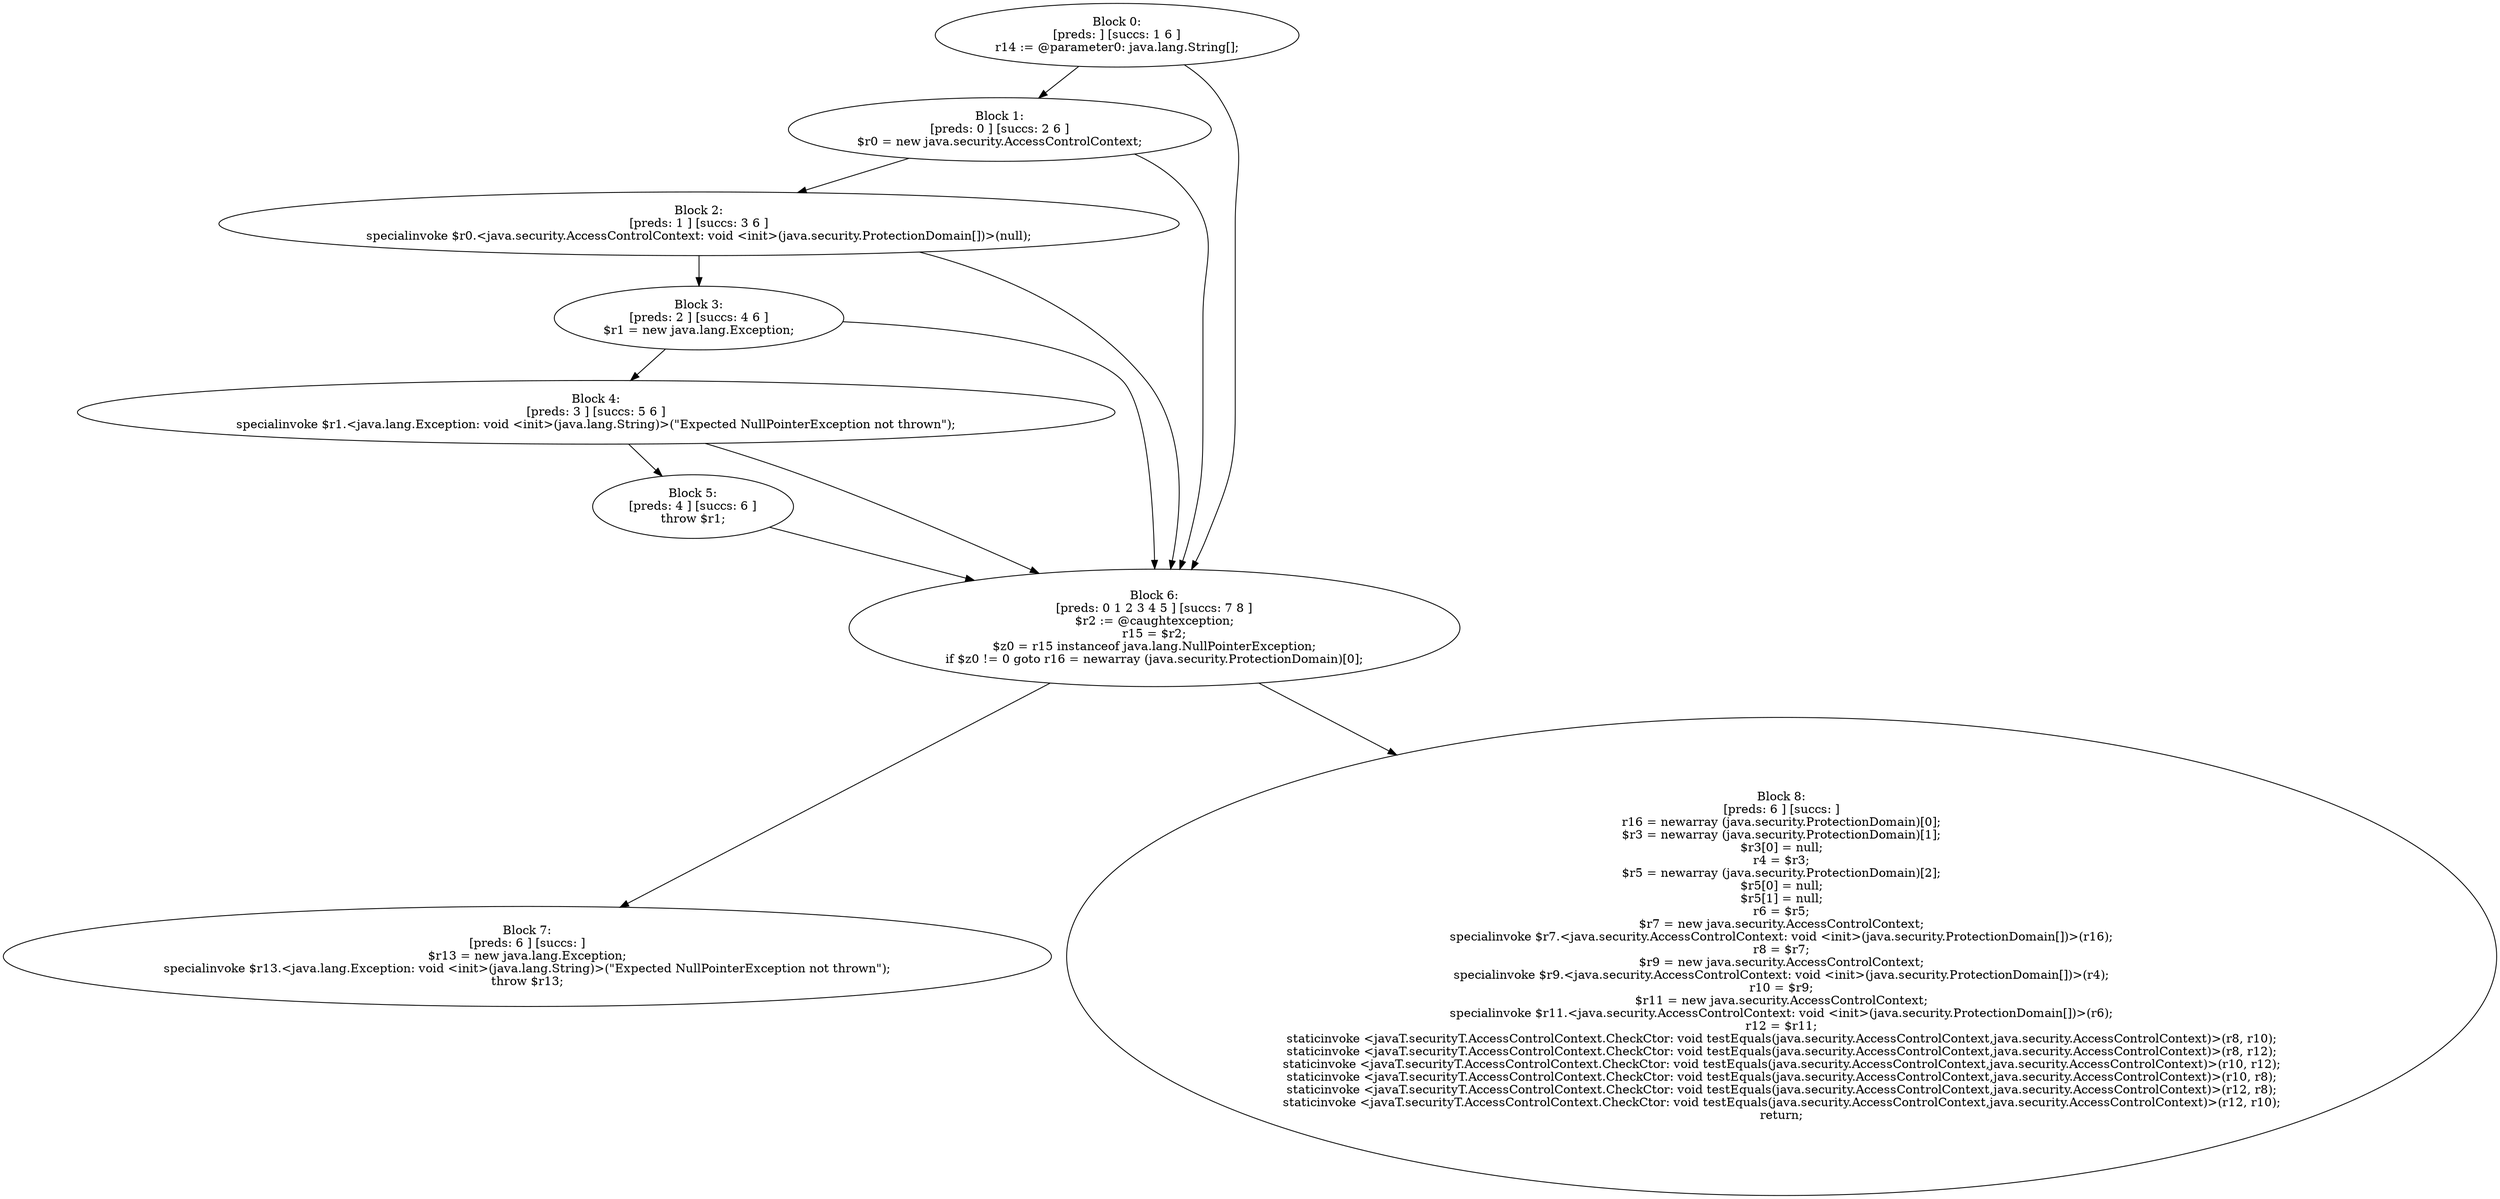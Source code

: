 digraph "unitGraph" {
    "Block 0:
[preds: ] [succs: 1 6 ]
r14 := @parameter0: java.lang.String[];
"
    "Block 1:
[preds: 0 ] [succs: 2 6 ]
$r0 = new java.security.AccessControlContext;
"
    "Block 2:
[preds: 1 ] [succs: 3 6 ]
specialinvoke $r0.<java.security.AccessControlContext: void <init>(java.security.ProtectionDomain[])>(null);
"
    "Block 3:
[preds: 2 ] [succs: 4 6 ]
$r1 = new java.lang.Exception;
"
    "Block 4:
[preds: 3 ] [succs: 5 6 ]
specialinvoke $r1.<java.lang.Exception: void <init>(java.lang.String)>(\"Expected NullPointerException not thrown\");
"
    "Block 5:
[preds: 4 ] [succs: 6 ]
throw $r1;
"
    "Block 6:
[preds: 0 1 2 3 4 5 ] [succs: 7 8 ]
$r2 := @caughtexception;
r15 = $r2;
$z0 = r15 instanceof java.lang.NullPointerException;
if $z0 != 0 goto r16 = newarray (java.security.ProtectionDomain)[0];
"
    "Block 7:
[preds: 6 ] [succs: ]
$r13 = new java.lang.Exception;
specialinvoke $r13.<java.lang.Exception: void <init>(java.lang.String)>(\"Expected NullPointerException not thrown\");
throw $r13;
"
    "Block 8:
[preds: 6 ] [succs: ]
r16 = newarray (java.security.ProtectionDomain)[0];
$r3 = newarray (java.security.ProtectionDomain)[1];
$r3[0] = null;
r4 = $r3;
$r5 = newarray (java.security.ProtectionDomain)[2];
$r5[0] = null;
$r5[1] = null;
r6 = $r5;
$r7 = new java.security.AccessControlContext;
specialinvoke $r7.<java.security.AccessControlContext: void <init>(java.security.ProtectionDomain[])>(r16);
r8 = $r7;
$r9 = new java.security.AccessControlContext;
specialinvoke $r9.<java.security.AccessControlContext: void <init>(java.security.ProtectionDomain[])>(r4);
r10 = $r9;
$r11 = new java.security.AccessControlContext;
specialinvoke $r11.<java.security.AccessControlContext: void <init>(java.security.ProtectionDomain[])>(r6);
r12 = $r11;
staticinvoke <javaT.securityT.AccessControlContext.CheckCtor: void testEquals(java.security.AccessControlContext,java.security.AccessControlContext)>(r8, r10);
staticinvoke <javaT.securityT.AccessControlContext.CheckCtor: void testEquals(java.security.AccessControlContext,java.security.AccessControlContext)>(r8, r12);
staticinvoke <javaT.securityT.AccessControlContext.CheckCtor: void testEquals(java.security.AccessControlContext,java.security.AccessControlContext)>(r10, r12);
staticinvoke <javaT.securityT.AccessControlContext.CheckCtor: void testEquals(java.security.AccessControlContext,java.security.AccessControlContext)>(r10, r8);
staticinvoke <javaT.securityT.AccessControlContext.CheckCtor: void testEquals(java.security.AccessControlContext,java.security.AccessControlContext)>(r12, r8);
staticinvoke <javaT.securityT.AccessControlContext.CheckCtor: void testEquals(java.security.AccessControlContext,java.security.AccessControlContext)>(r12, r10);
return;
"
    "Block 0:
[preds: ] [succs: 1 6 ]
r14 := @parameter0: java.lang.String[];
"->"Block 1:
[preds: 0 ] [succs: 2 6 ]
$r0 = new java.security.AccessControlContext;
";
    "Block 0:
[preds: ] [succs: 1 6 ]
r14 := @parameter0: java.lang.String[];
"->"Block 6:
[preds: 0 1 2 3 4 5 ] [succs: 7 8 ]
$r2 := @caughtexception;
r15 = $r2;
$z0 = r15 instanceof java.lang.NullPointerException;
if $z0 != 0 goto r16 = newarray (java.security.ProtectionDomain)[0];
";
    "Block 1:
[preds: 0 ] [succs: 2 6 ]
$r0 = new java.security.AccessControlContext;
"->"Block 2:
[preds: 1 ] [succs: 3 6 ]
specialinvoke $r0.<java.security.AccessControlContext: void <init>(java.security.ProtectionDomain[])>(null);
";
    "Block 1:
[preds: 0 ] [succs: 2 6 ]
$r0 = new java.security.AccessControlContext;
"->"Block 6:
[preds: 0 1 2 3 4 5 ] [succs: 7 8 ]
$r2 := @caughtexception;
r15 = $r2;
$z0 = r15 instanceof java.lang.NullPointerException;
if $z0 != 0 goto r16 = newarray (java.security.ProtectionDomain)[0];
";
    "Block 2:
[preds: 1 ] [succs: 3 6 ]
specialinvoke $r0.<java.security.AccessControlContext: void <init>(java.security.ProtectionDomain[])>(null);
"->"Block 3:
[preds: 2 ] [succs: 4 6 ]
$r1 = new java.lang.Exception;
";
    "Block 2:
[preds: 1 ] [succs: 3 6 ]
specialinvoke $r0.<java.security.AccessControlContext: void <init>(java.security.ProtectionDomain[])>(null);
"->"Block 6:
[preds: 0 1 2 3 4 5 ] [succs: 7 8 ]
$r2 := @caughtexception;
r15 = $r2;
$z0 = r15 instanceof java.lang.NullPointerException;
if $z0 != 0 goto r16 = newarray (java.security.ProtectionDomain)[0];
";
    "Block 3:
[preds: 2 ] [succs: 4 6 ]
$r1 = new java.lang.Exception;
"->"Block 4:
[preds: 3 ] [succs: 5 6 ]
specialinvoke $r1.<java.lang.Exception: void <init>(java.lang.String)>(\"Expected NullPointerException not thrown\");
";
    "Block 3:
[preds: 2 ] [succs: 4 6 ]
$r1 = new java.lang.Exception;
"->"Block 6:
[preds: 0 1 2 3 4 5 ] [succs: 7 8 ]
$r2 := @caughtexception;
r15 = $r2;
$z0 = r15 instanceof java.lang.NullPointerException;
if $z0 != 0 goto r16 = newarray (java.security.ProtectionDomain)[0];
";
    "Block 4:
[preds: 3 ] [succs: 5 6 ]
specialinvoke $r1.<java.lang.Exception: void <init>(java.lang.String)>(\"Expected NullPointerException not thrown\");
"->"Block 5:
[preds: 4 ] [succs: 6 ]
throw $r1;
";
    "Block 4:
[preds: 3 ] [succs: 5 6 ]
specialinvoke $r1.<java.lang.Exception: void <init>(java.lang.String)>(\"Expected NullPointerException not thrown\");
"->"Block 6:
[preds: 0 1 2 3 4 5 ] [succs: 7 8 ]
$r2 := @caughtexception;
r15 = $r2;
$z0 = r15 instanceof java.lang.NullPointerException;
if $z0 != 0 goto r16 = newarray (java.security.ProtectionDomain)[0];
";
    "Block 5:
[preds: 4 ] [succs: 6 ]
throw $r1;
"->"Block 6:
[preds: 0 1 2 3 4 5 ] [succs: 7 8 ]
$r2 := @caughtexception;
r15 = $r2;
$z0 = r15 instanceof java.lang.NullPointerException;
if $z0 != 0 goto r16 = newarray (java.security.ProtectionDomain)[0];
";
    "Block 6:
[preds: 0 1 2 3 4 5 ] [succs: 7 8 ]
$r2 := @caughtexception;
r15 = $r2;
$z0 = r15 instanceof java.lang.NullPointerException;
if $z0 != 0 goto r16 = newarray (java.security.ProtectionDomain)[0];
"->"Block 7:
[preds: 6 ] [succs: ]
$r13 = new java.lang.Exception;
specialinvoke $r13.<java.lang.Exception: void <init>(java.lang.String)>(\"Expected NullPointerException not thrown\");
throw $r13;
";
    "Block 6:
[preds: 0 1 2 3 4 5 ] [succs: 7 8 ]
$r2 := @caughtexception;
r15 = $r2;
$z0 = r15 instanceof java.lang.NullPointerException;
if $z0 != 0 goto r16 = newarray (java.security.ProtectionDomain)[0];
"->"Block 8:
[preds: 6 ] [succs: ]
r16 = newarray (java.security.ProtectionDomain)[0];
$r3 = newarray (java.security.ProtectionDomain)[1];
$r3[0] = null;
r4 = $r3;
$r5 = newarray (java.security.ProtectionDomain)[2];
$r5[0] = null;
$r5[1] = null;
r6 = $r5;
$r7 = new java.security.AccessControlContext;
specialinvoke $r7.<java.security.AccessControlContext: void <init>(java.security.ProtectionDomain[])>(r16);
r8 = $r7;
$r9 = new java.security.AccessControlContext;
specialinvoke $r9.<java.security.AccessControlContext: void <init>(java.security.ProtectionDomain[])>(r4);
r10 = $r9;
$r11 = new java.security.AccessControlContext;
specialinvoke $r11.<java.security.AccessControlContext: void <init>(java.security.ProtectionDomain[])>(r6);
r12 = $r11;
staticinvoke <javaT.securityT.AccessControlContext.CheckCtor: void testEquals(java.security.AccessControlContext,java.security.AccessControlContext)>(r8, r10);
staticinvoke <javaT.securityT.AccessControlContext.CheckCtor: void testEquals(java.security.AccessControlContext,java.security.AccessControlContext)>(r8, r12);
staticinvoke <javaT.securityT.AccessControlContext.CheckCtor: void testEquals(java.security.AccessControlContext,java.security.AccessControlContext)>(r10, r12);
staticinvoke <javaT.securityT.AccessControlContext.CheckCtor: void testEquals(java.security.AccessControlContext,java.security.AccessControlContext)>(r10, r8);
staticinvoke <javaT.securityT.AccessControlContext.CheckCtor: void testEquals(java.security.AccessControlContext,java.security.AccessControlContext)>(r12, r8);
staticinvoke <javaT.securityT.AccessControlContext.CheckCtor: void testEquals(java.security.AccessControlContext,java.security.AccessControlContext)>(r12, r10);
return;
";
}
